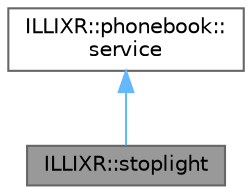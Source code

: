 digraph "ILLIXR::stoplight"
{
 // LATEX_PDF_SIZE
  bgcolor="transparent";
  edge [fontname=Helvetica,fontsize=10,labelfontname=Helvetica,labelfontsize=10];
  node [fontname=Helvetica,fontsize=10,shape=box,height=0.2,width=0.4];
  Node1 [id="Node000001",label="ILLIXR::stoplight",height=0.2,width=0.4,color="gray40", fillcolor="grey60", style="filled", fontcolor="black",tooltip="Start/stop synchronization for the whole application."];
  Node2 -> Node1 [id="edge1_Node000001_Node000002",dir="back",color="steelblue1",style="solid",tooltip=" "];
  Node2 [id="Node000002",label="ILLIXR::phonebook::\lservice",height=0.2,width=0.4,color="gray40", fillcolor="white", style="filled",URL="$classILLIXR_1_1phonebook_1_1service.html",tooltip="A 'service' that can be registered in the phonebook."];
}
